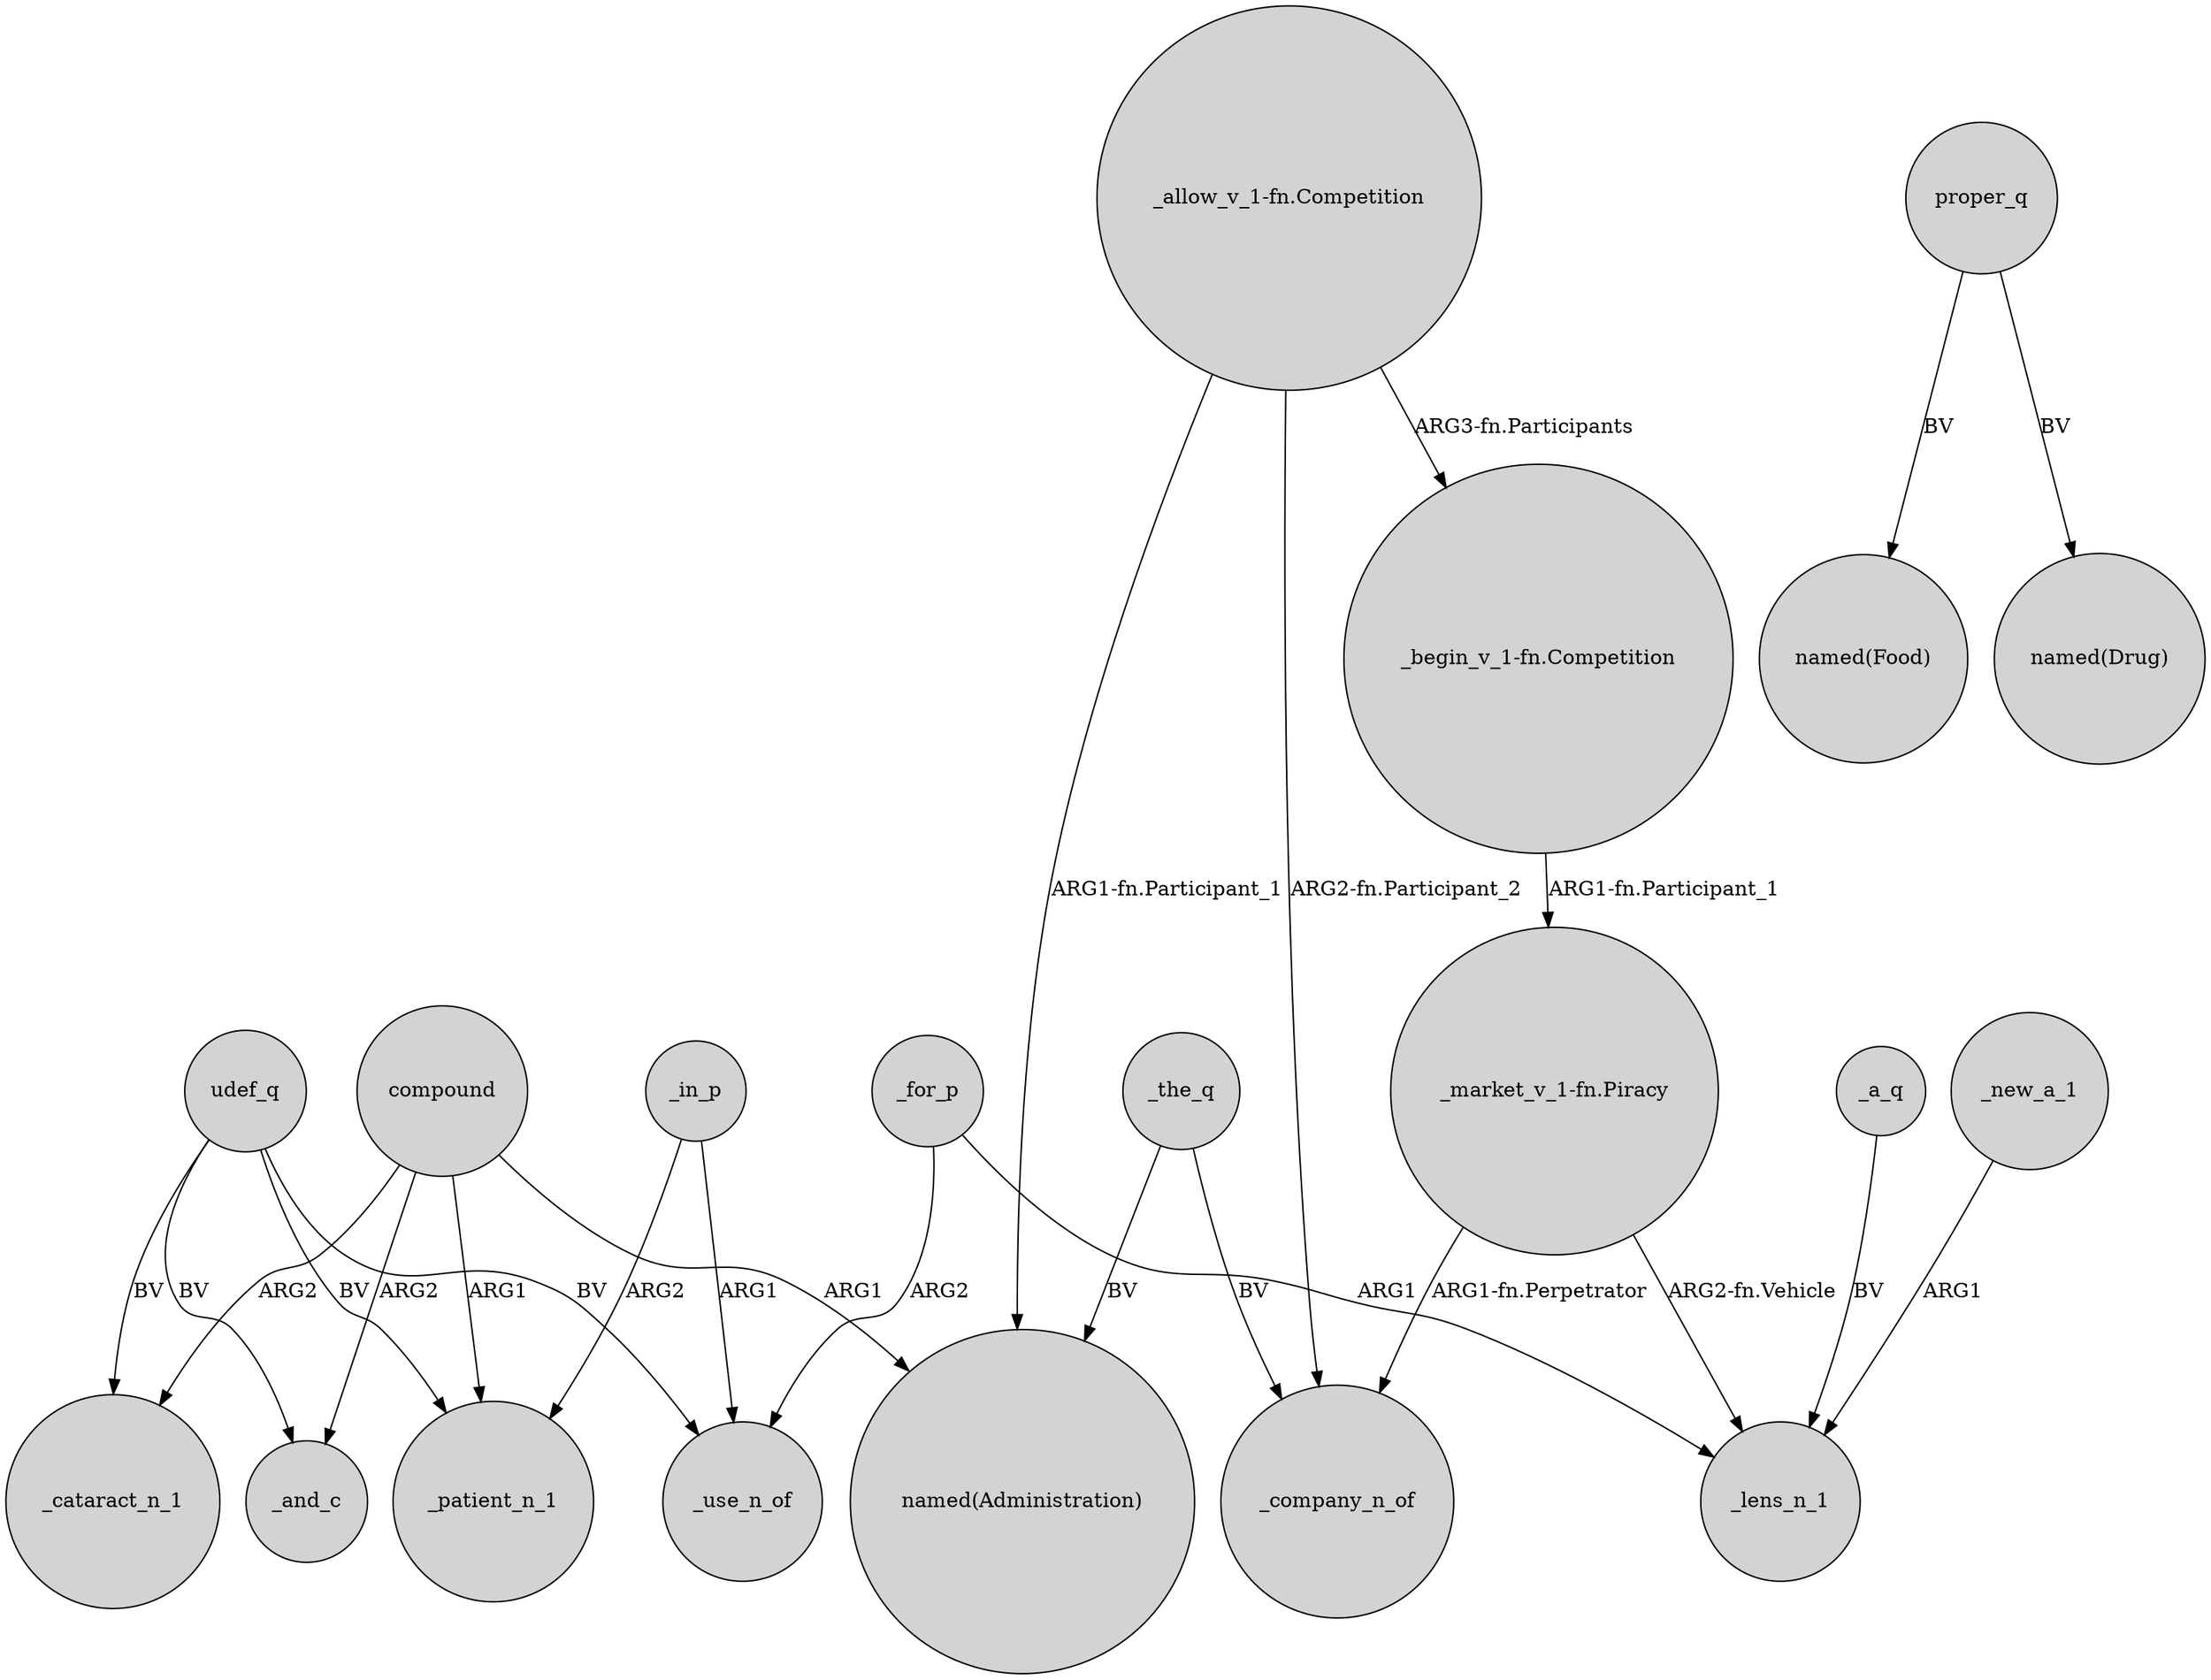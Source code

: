 digraph {
	node [shape=circle style=filled]
	udef_q -> _patient_n_1 [label=BV]
	_a_q -> _lens_n_1 [label=BV]
	compound -> _cataract_n_1 [label=ARG2]
	proper_q -> "named(Food)" [label=BV]
	"_market_v_1-fn.Piracy" -> _company_n_of [label="ARG1-fn.Perpetrator"]
	udef_q -> _and_c [label=BV]
	_for_p -> _use_n_of [label=ARG2]
	compound -> _and_c [label=ARG2]
	_new_a_1 -> _lens_n_1 [label=ARG1]
	compound -> "named(Administration)" [label=ARG1]
	_for_p -> _lens_n_1 [label=ARG1]
	"_allow_v_1-fn.Competition" -> "named(Administration)" [label="ARG1-fn.Participant_1"]
	udef_q -> _use_n_of [label=BV]
	"_allow_v_1-fn.Competition" -> "_begin_v_1-fn.Competition" [label="ARG3-fn.Participants"]
	"_allow_v_1-fn.Competition" -> _company_n_of [label="ARG2-fn.Participant_2"]
	_in_p -> _use_n_of [label=ARG1]
	"_begin_v_1-fn.Competition" -> "_market_v_1-fn.Piracy" [label="ARG1-fn.Participant_1"]
	udef_q -> _cataract_n_1 [label=BV]
	compound -> _patient_n_1 [label=ARG1]
	_in_p -> _patient_n_1 [label=ARG2]
	_the_q -> "named(Administration)" [label=BV]
	_the_q -> _company_n_of [label=BV]
	proper_q -> "named(Drug)" [label=BV]
	"_market_v_1-fn.Piracy" -> _lens_n_1 [label="ARG2-fn.Vehicle"]
}
